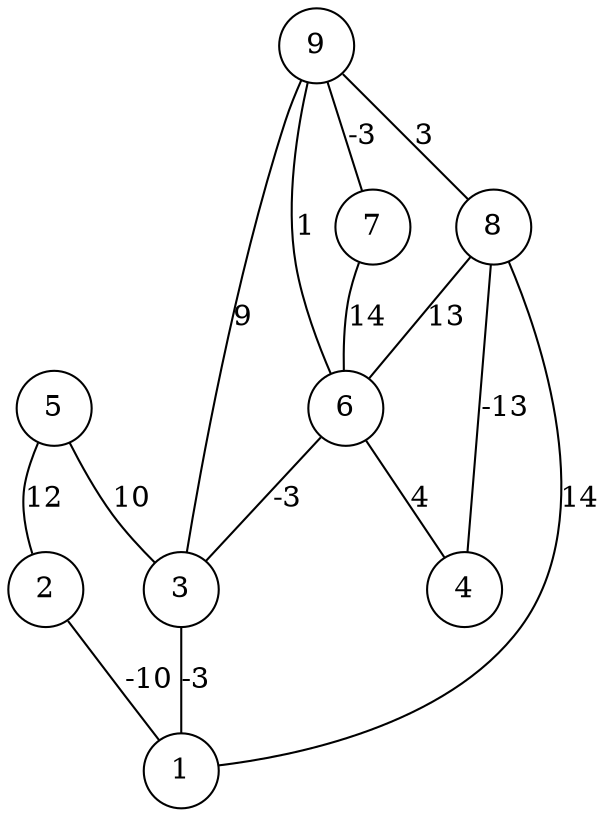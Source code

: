 graph { 
	 fontname="Helvetica,Arial,sans-serif" 
	 node [shape = circle]; 
	 9 -- 3 [label = "9"];
	 9 -- 6 [label = "1"];
	 9 -- 7 [label = "-3"];
	 9 -- 8 [label = "3"];
	 8 -- 1 [label = "14"];
	 8 -- 4 [label = "-13"];
	 8 -- 6 [label = "13"];
	 7 -- 6 [label = "14"];
	 6 -- 3 [label = "-3"];
	 6 -- 4 [label = "4"];
	 5 -- 2 [label = "12"];
	 5 -- 3 [label = "10"];
	 3 -- 1 [label = "-3"];
	 2 -- 1 [label = "-10"];
	 1;
	 2;
	 3;
	 4;
	 5;
	 6;
	 7;
	 8;
	 9;
}
